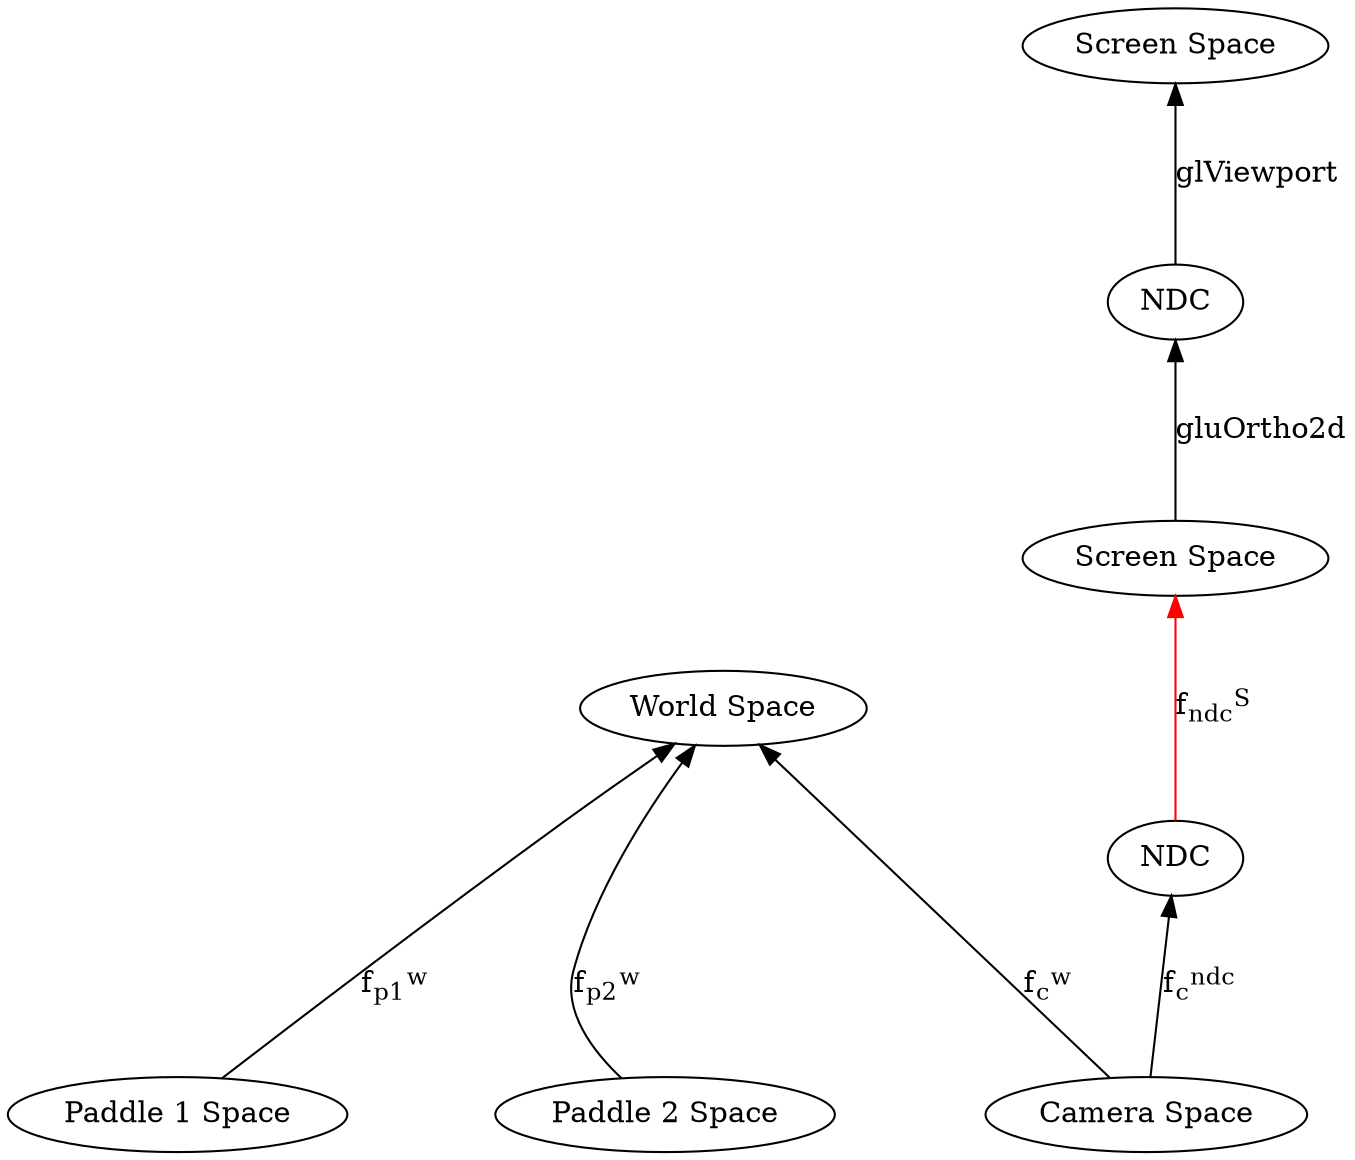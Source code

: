 digraph {
    rankdir="BT"
    nodesep=1
    ranksep=1
    p1 [label = "Paddle 1 Space"];
    p2 [label = "Paddle 2 Space"] ;
    cs [label = "Camera Space"];
    ws [label = "World Space"];
    ndc [label = "NDC"];
    screen [label = "Screen Space"];
    ndc2 [label = "NDC"];
    p1 -> ws  [label=<f<SUB>p1</SUB><SUP>w</SUP>>,weight="0.2"];
    p2 -> ws [label=<f<SUB>p2</SUB><SUP>w</SUP>>,weight="0.2"];
    cs -> ws [label=<f<SUB>c</SUB><SUP>w</SUP>>,weight="0.2"];
    cs -> ndc [label=<f<SUB>c</SUB><SUP>ndc</SUP>>,weight="0.2"];
    ndc -> screen [label=<f<SUB>ndc</SUB><SUP>S</SUP>>,color="red"];
    screen -> ndc2 [label="gluOrtho2d"];
    ndc2 -> "Screen Space" [label="glViewport"];
}
